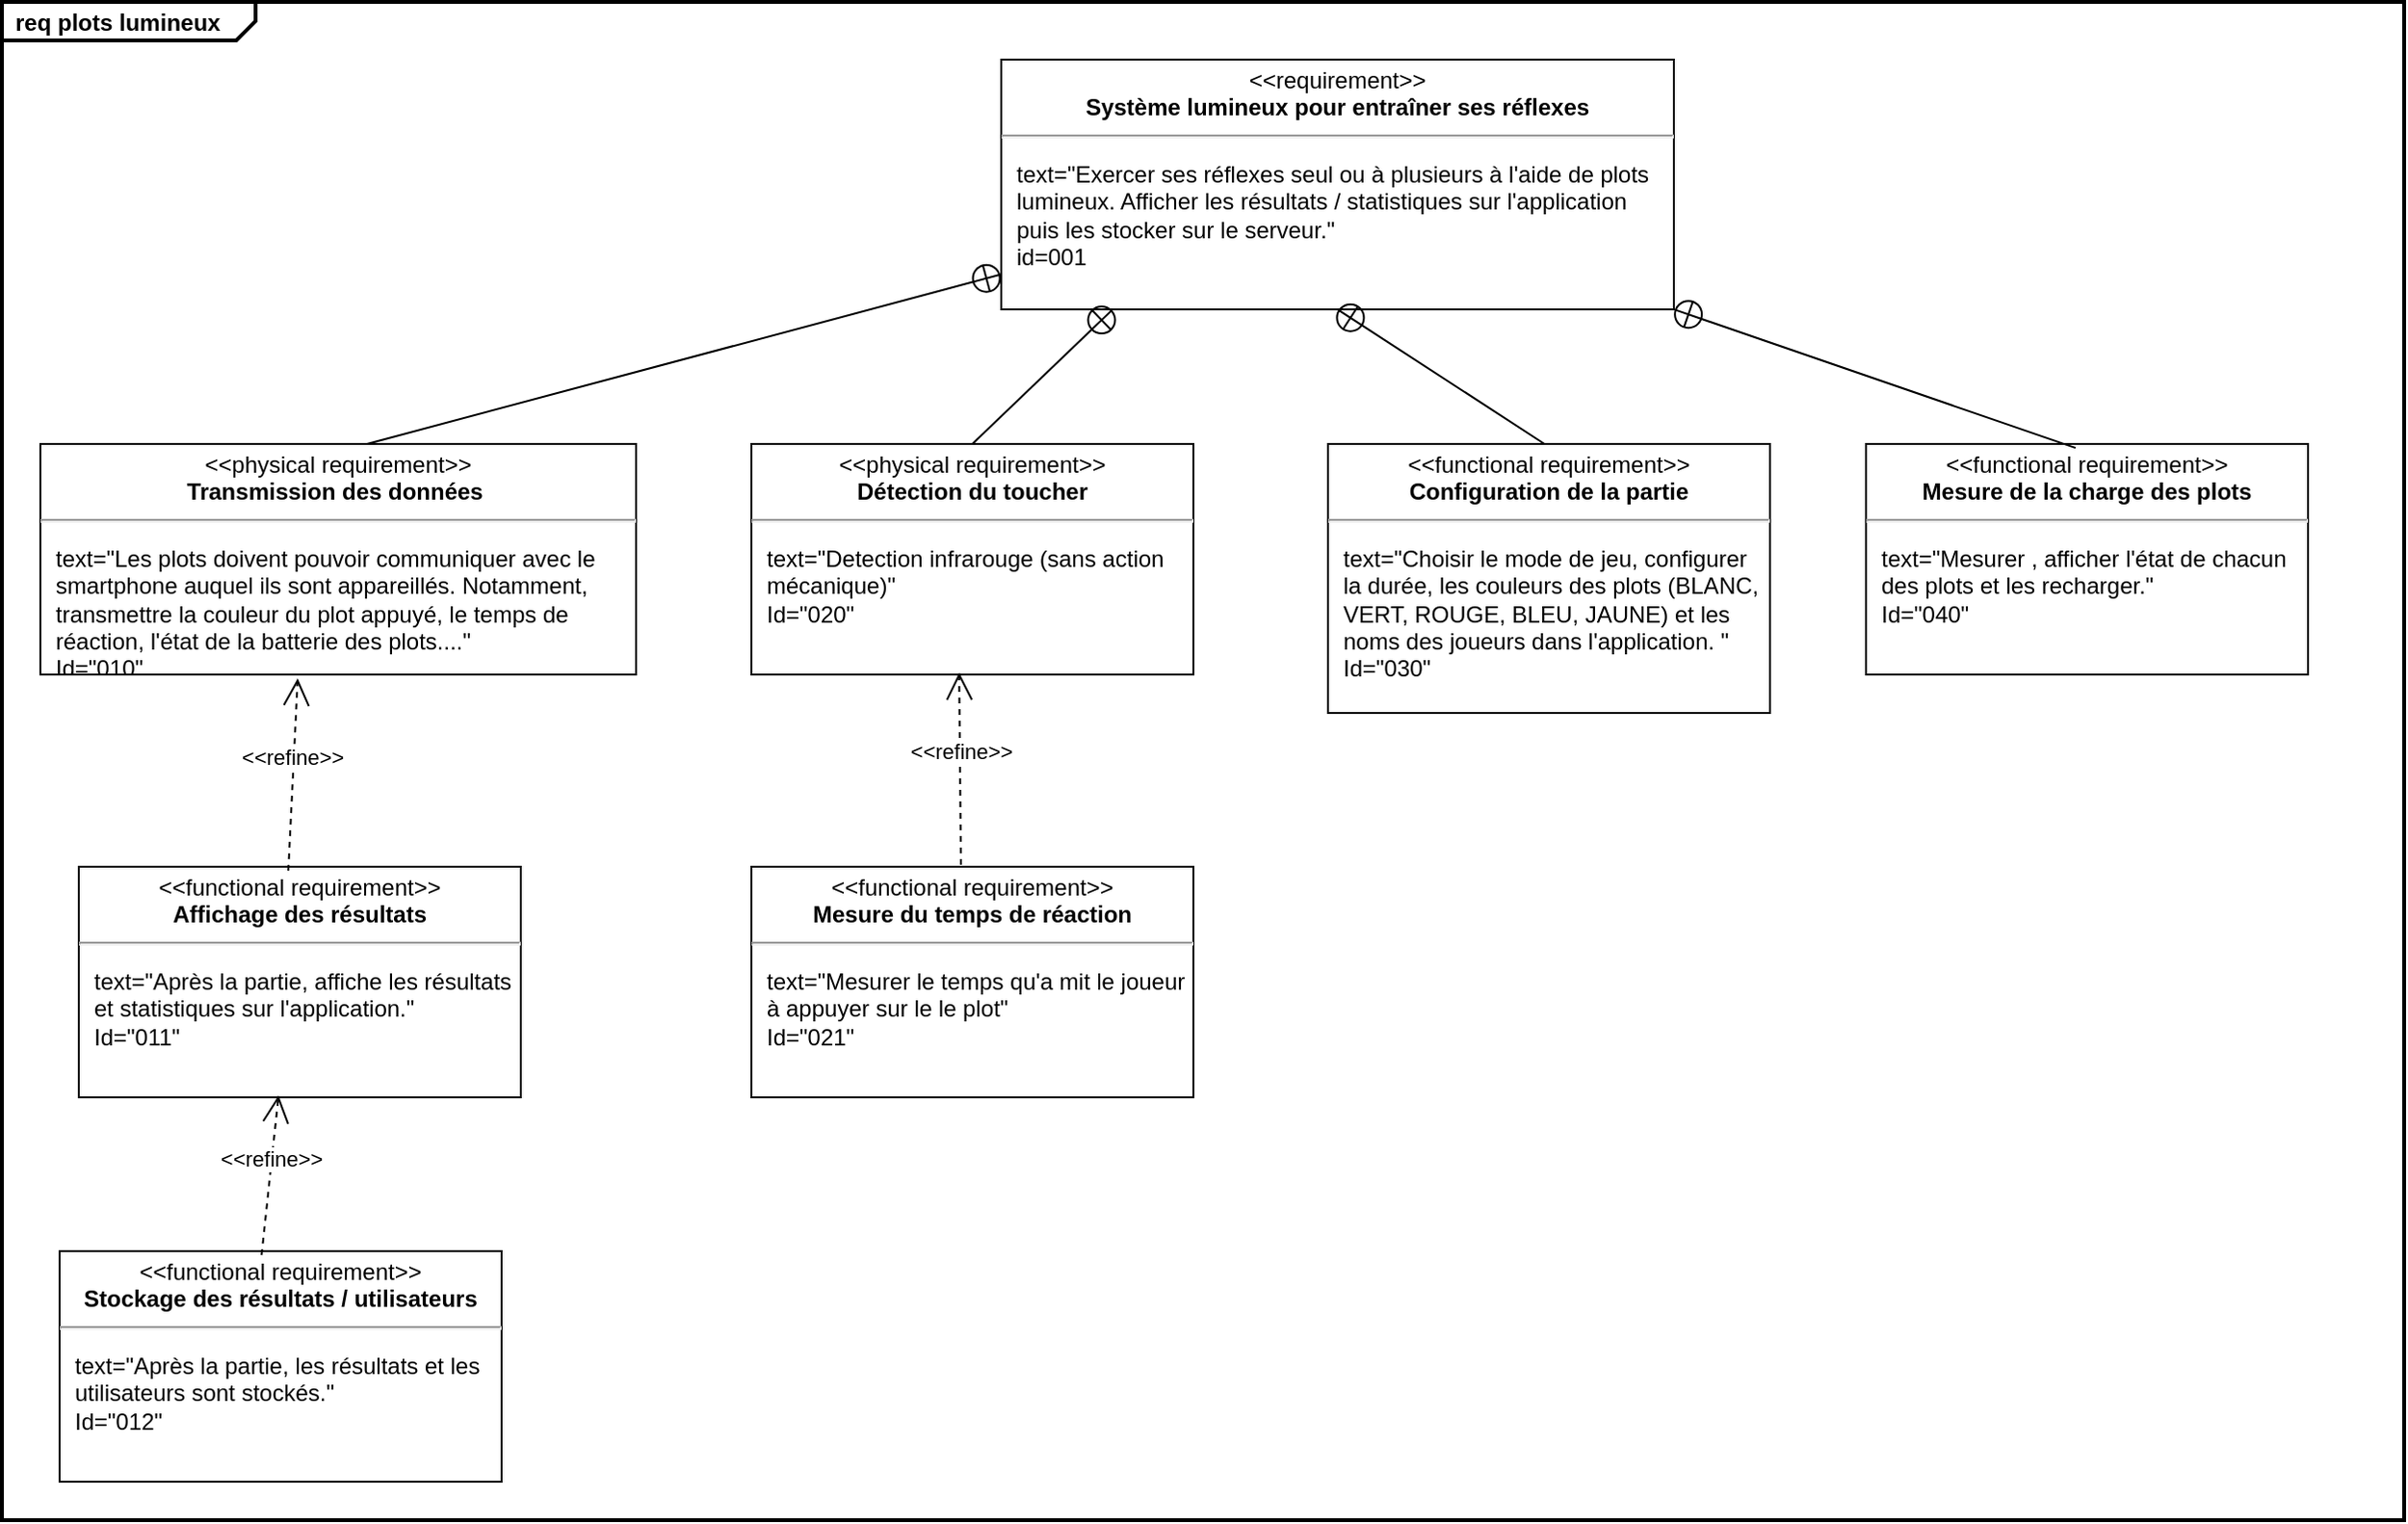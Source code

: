 <mxfile version="13.6.2" type="device"><diagram id="xEKONcXhp6gIXxUL8J_u" name="Page-1"><mxGraphModel dx="1422" dy="2111" grid="1" gridSize="10" guides="1" tooltips="1" connect="1" arrows="1" fold="1" page="1" pageScale="1" pageWidth="827" pageHeight="1169" math="0" shadow="0"><root><mxCell id="0"/><mxCell id="1" parent="0"/><mxCell id="A2YJ6pcdXGHkDEUpRYp5-1" value="&lt;p style=&quot;margin: 0px ; margin-top: 4px ; margin-left: 7px ; text-align: left&quot;&gt;&lt;span&gt;req&lt;/span&gt;&amp;nbsp;plots lumineux&lt;/p&gt;" style="html=1;shape=mxgraph.sysml.package;overflow=fill;labelX=132;strokeWidth=2;align=center;fontStyle=1" parent="1" vertex="1"><mxGeometry x="100" y="-10" width="1250" height="790" as="geometry"/></mxCell><mxCell id="A2YJ6pcdXGHkDEUpRYp5-3" value="&lt;p style=&quot;margin: 0px ; margin-top: 4px ; text-align: center&quot;&gt;&amp;lt;&amp;lt;requirement&amp;gt;&amp;gt;&lt;br&gt;&lt;b&gt;Système lumineux pour entraîner ses réflexes&lt;/b&gt;&lt;/p&gt;&lt;hr&gt;&lt;p&gt;&lt;/p&gt;&lt;p style=&quot;margin: 0px 0px 0px 8px ; text-align: left&quot;&gt;text=&quot;Exercer ses réflexes seul ou à plusieurs à l'aide de plots lumineux. Afficher les résultats / statistiques sur l'application puis les stocker sur le serveur.&quot;&lt;/p&gt;&lt;p style=&quot;margin: 0px 0px 0px 8px ; text-align: left&quot;&gt;id=001&lt;/p&gt;" style="shape=rect;overflow=fill;html=1;whiteSpace=wrap;align=center;" parent="1" vertex="1"><mxGeometry x="620" y="20" width="350" height="130" as="geometry"/></mxCell><mxCell id="A2YJ6pcdXGHkDEUpRYp5-4" value="&lt;p style=&quot;margin: 0px ; margin-top: 4px ; text-align: center&quot;&gt;&amp;lt;&amp;lt;functional requirement&amp;gt;&amp;gt;&lt;br&gt;&lt;b&gt;Mesure du temps de réaction&lt;/b&gt;&lt;br&gt;&lt;/p&gt;&lt;hr&gt;&lt;p&gt;&lt;/p&gt;&lt;p style=&quot;margin: 0px ; margin-left: 8px ; text-align: left&quot;&gt;text=&quot;Mesurer le temps qu'a mit le joueur à appuyer sur le le plot&quot;&lt;br&gt;Id=&quot;021&quot;&lt;/p&gt;" style="shape=rect;overflow=fill;html=1;whiteSpace=wrap;align=center;" parent="1" vertex="1"><mxGeometry x="490" y="440" width="230" height="120" as="geometry"/></mxCell><mxCell id="A2YJ6pcdXGHkDEUpRYp5-5" value="&lt;p style=&quot;margin: 0px ; margin-top: 4px ; text-align: center&quot;&gt;&amp;lt;&amp;lt;physical requirement&amp;gt;&amp;gt;&lt;br&gt;&lt;b&gt;Détection du toucher&lt;/b&gt;&lt;br&gt;&lt;/p&gt;&lt;hr&gt;&lt;p&gt;&lt;/p&gt;&lt;p style=&quot;margin: 0px ; margin-left: 8px ; text-align: left&quot;&gt;text=&quot;Detection infrarouge (sans action mécanique)&quot;&lt;br&gt;Id=&quot;020&quot;&lt;/p&gt;" style="shape=rect;overflow=fill;html=1;whiteSpace=wrap;align=center;" parent="1" vertex="1"><mxGeometry x="490" y="220" width="230" height="120" as="geometry"/></mxCell><mxCell id="A2YJ6pcdXGHkDEUpRYp5-6" value="&lt;p style=&quot;margin: 0px ; margin-top: 4px ; text-align: center&quot;&gt;&amp;lt;&amp;lt;physical requirement&amp;gt;&amp;gt;&lt;br&gt;&lt;b&gt;Transmission des données&amp;nbsp;&lt;/b&gt;&lt;br&gt;&lt;/p&gt;&lt;hr&gt;&lt;p&gt;&lt;/p&gt;&lt;p style=&quot;margin: 0px ; margin-left: 8px ; text-align: left&quot;&gt;text=&quot;Les plots doivent pouvoir communiquer avec le smartphone auquel ils sont appareillés. Notamment, transmettre la couleur du plot appuyé, le temps de réaction, l'état de la batterie des plots....&quot;&lt;br&gt;Id=&quot;010&quot;&lt;/p&gt;" style="shape=rect;overflow=fill;html=1;whiteSpace=wrap;align=center;" parent="1" vertex="1"><mxGeometry x="120" y="220" width="310" height="120" as="geometry"/></mxCell><mxCell id="A2YJ6pcdXGHkDEUpRYp5-7" value="&lt;p style=&quot;margin: 0px ; margin-top: 4px ; text-align: center&quot;&gt;&amp;lt;&amp;lt;functional requirement&amp;gt;&amp;gt;&lt;br&gt;&lt;b&gt;Mesure de la charge des plots&lt;/b&gt;&lt;/p&gt;&lt;hr&gt;&lt;p&gt;&lt;/p&gt;&lt;p style=&quot;margin: 0px ; margin-left: 8px ; text-align: left&quot;&gt;text=&quot;Mesurer , afficher l'état de chacun des plots et les recharger.&quot;&lt;br&gt;Id=&quot;040&quot;&lt;/p&gt;" style="shape=rect;overflow=fill;html=1;whiteSpace=wrap;align=center;" parent="1" vertex="1"><mxGeometry x="1070" y="220" width="230" height="120" as="geometry"/></mxCell><mxCell id="A2YJ6pcdXGHkDEUpRYp5-9" value="&lt;p style=&quot;margin: 0px ; margin-top: 4px ; text-align: center&quot;&gt;&amp;lt;&amp;lt;functional requirement&amp;gt;&amp;gt;&lt;br&gt;&lt;b&gt;Configuration de la partie&lt;/b&gt;&lt;/p&gt;&lt;hr&gt;&lt;p&gt;&lt;/p&gt;&lt;p style=&quot;margin: 0px ; margin-left: 8px ; text-align: left&quot;&gt;text=&quot;Choisir le mode de jeu, configurer la durée, les couleurs des plots (BLANC, VERT, ROUGE, BLEU, JAUNE) et les noms des joueurs dans l'application. &quot;&lt;br&gt;Id=&quot;030&quot;&lt;/p&gt;" style="shape=rect;overflow=fill;html=1;whiteSpace=wrap;align=center;" parent="1" vertex="1"><mxGeometry x="790" y="220" width="230" height="140" as="geometry"/></mxCell><mxCell id="A2YJ6pcdXGHkDEUpRYp5-13" value="" style="endArrow=none;startArrow=circlePlus;endFill=0;startFill=0;endSize=8;html=1;exitX=0.5;exitY=1;exitDx=0;exitDy=0;" parent="1" source="A2YJ6pcdXGHkDEUpRYp5-3" edge="1"><mxGeometry width="160" relative="1" as="geometry"><mxPoint x="631.1" y="152.98" as="sourcePoint"/><mxPoint x="902.692" y="220" as="targetPoint"/></mxGeometry></mxCell><mxCell id="A2YJ6pcdXGHkDEUpRYp5-14" value="" style="endArrow=none;startArrow=circlePlus;endFill=0;startFill=0;endSize=8;html=1;exitX=1;exitY=1;exitDx=0;exitDy=0;entryX=0.474;entryY=0.017;entryDx=0;entryDy=0;entryPerimeter=0;" parent="1" source="A2YJ6pcdXGHkDEUpRYp5-3" target="A2YJ6pcdXGHkDEUpRYp5-7" edge="1"><mxGeometry width="160" relative="1" as="geometry"><mxPoint x="641.1" y="162.98" as="sourcePoint"/><mxPoint x="410" y="240" as="targetPoint"/></mxGeometry></mxCell><mxCell id="A2YJ6pcdXGHkDEUpRYp5-16" value="" style="endArrow=none;startArrow=circlePlus;endFill=0;startFill=0;endSize=8;html=1;entryX=0.5;entryY=0;entryDx=0;entryDy=0;" parent="1" target="A2YJ6pcdXGHkDEUpRYp5-5" edge="1"><mxGeometry width="160" relative="1" as="geometry"><mxPoint x="678" y="150" as="sourcePoint"/><mxPoint x="912.692" y="230" as="targetPoint"/></mxGeometry></mxCell><mxCell id="A2YJ6pcdXGHkDEUpRYp5-21" value="" style="endArrow=none;startArrow=circlePlus;endFill=0;startFill=0;endSize=8;html=1;" parent="1" source="A2YJ6pcdXGHkDEUpRYp5-3" edge="1"><mxGeometry width="160" relative="1" as="geometry"><mxPoint x="333" y="160" as="sourcePoint"/><mxPoint x="290" y="220" as="targetPoint"/></mxGeometry></mxCell><mxCell id="A2YJ6pcdXGHkDEUpRYp5-23" value="&lt;p style=&quot;margin: 0px ; margin-top: 4px ; text-align: center&quot;&gt;&amp;lt;&amp;lt;functional requirement&amp;gt;&amp;gt;&lt;br&gt;&lt;b&gt;Affichage des résultats&lt;/b&gt;&lt;/p&gt;&lt;hr&gt;&lt;p&gt;&lt;/p&gt;&lt;p style=&quot;margin: 0px ; margin-left: 8px ; text-align: left&quot;&gt;text=&quot;Après la partie, affiche les résultats et statistiques sur l'application.&quot;&lt;br&gt;Id=&quot;011&quot;&lt;/p&gt;" style="shape=rect;overflow=fill;html=1;whiteSpace=wrap;align=center;" parent="1" vertex="1"><mxGeometry x="140" y="440" width="230" height="120" as="geometry"/></mxCell><mxCell id="A2YJ6pcdXGHkDEUpRYp5-24" value="&lt;p style=&quot;margin: 0px ; margin-top: 4px ; text-align: center&quot;&gt;&amp;lt;&amp;lt;functional requirement&amp;gt;&amp;gt;&lt;br&gt;&lt;b&gt;Stockage des résultats / utilisateurs&lt;/b&gt;&lt;/p&gt;&lt;hr&gt;&lt;p&gt;&lt;/p&gt;&lt;p style=&quot;margin: 0px ; margin-left: 8px ; text-align: left&quot;&gt;text=&quot;Après la partie, les résultats et les utilisateurs sont stockés.&quot;&lt;br&gt;Id=&quot;012&quot;&lt;/p&gt;" style="shape=rect;overflow=fill;html=1;whiteSpace=wrap;align=center;" parent="1" vertex="1"><mxGeometry x="130" y="640" width="230" height="120" as="geometry"/></mxCell><mxCell id="A2YJ6pcdXGHkDEUpRYp5-29" value="&amp;lt;&amp;lt;refine&amp;gt;&amp;gt;" style="edgeStyle=none;html=1;endArrow=open;endSize=12;dashed=1;verticalAlign=bottom;exitX=0.474;exitY=0.017;exitDx=0;exitDy=0;exitPerimeter=0;entryX=0.432;entryY=1.017;entryDx=0;entryDy=0;entryPerimeter=0;" parent="1" source="A2YJ6pcdXGHkDEUpRYp5-23" target="A2YJ6pcdXGHkDEUpRYp5-6" edge="1"><mxGeometry width="160" relative="1" as="geometry"><mxPoint x="175" y="390" as="sourcePoint"/><mxPoint x="335" y="390" as="targetPoint"/></mxGeometry></mxCell><mxCell id="A2YJ6pcdXGHkDEUpRYp5-30" value="&amp;lt;&amp;lt;refine&amp;gt;&amp;gt;" style="edgeStyle=none;html=1;endArrow=open;endSize=12;dashed=1;verticalAlign=bottom;exitX=0.474;exitY=-0.008;exitDx=0;exitDy=0;exitPerimeter=0;entryX=0.47;entryY=0.992;entryDx=0;entryDy=0;entryPerimeter=0;" parent="1" source="A2YJ6pcdXGHkDEUpRYp5-4" target="A2YJ6pcdXGHkDEUpRYp5-5" edge="1"><mxGeometry width="160" relative="1" as="geometry"><mxPoint x="500" y="384.5" as="sourcePoint"/><mxPoint x="615" y="342" as="targetPoint"/></mxGeometry></mxCell><mxCell id="A2YJ6pcdXGHkDEUpRYp5-32" value="&amp;lt;&amp;lt;refine&amp;gt;&amp;gt;" style="edgeStyle=none;html=1;endArrow=open;endSize=12;dashed=1;verticalAlign=bottom;entryX=0.452;entryY=0.992;entryDx=0;entryDy=0;entryPerimeter=0;exitX=0.457;exitY=0.017;exitDx=0;exitDy=0;exitPerimeter=0;" parent="1" source="A2YJ6pcdXGHkDEUpRYp5-24" target="A2YJ6pcdXGHkDEUpRYp5-23" edge="1"><mxGeometry width="160" relative="1" as="geometry"><mxPoint x="150" y="600" as="sourcePoint"/><mxPoint x="310" y="600" as="targetPoint"/></mxGeometry></mxCell></root></mxGraphModel></diagram></mxfile>